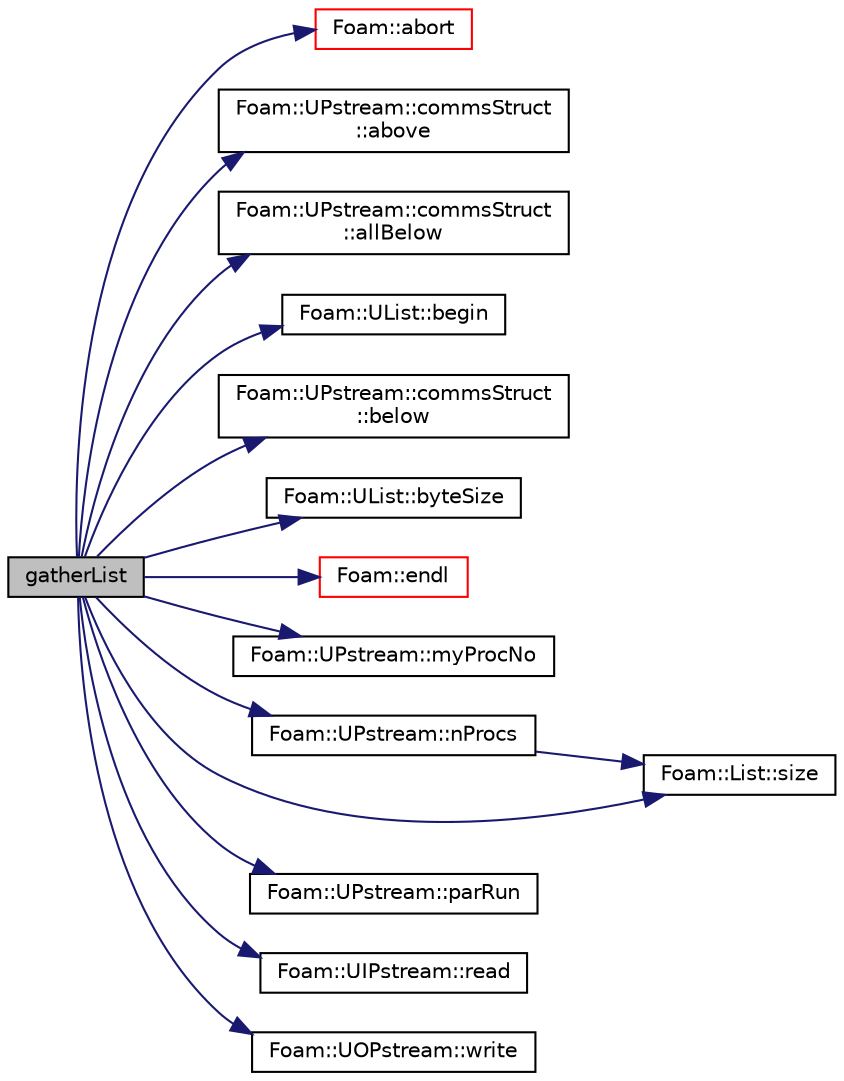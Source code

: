 digraph "gatherList"
{
  bgcolor="transparent";
  edge [fontname="Helvetica",fontsize="10",labelfontname="Helvetica",labelfontsize="10"];
  node [fontname="Helvetica",fontsize="10",shape=record];
  rankdir="LR";
  Node3855 [label="gatherList",height=0.2,width=0.4,color="black", fillcolor="grey75", style="filled", fontcolor="black"];
  Node3855 -> Node3856 [color="midnightblue",fontsize="10",style="solid",fontname="Helvetica"];
  Node3856 [label="Foam::abort",height=0.2,width=0.4,color="red",URL="$a21851.html#a447107a607d03e417307c203fa5fb44b"];
  Node3855 -> Node3901 [color="midnightblue",fontsize="10",style="solid",fontname="Helvetica"];
  Node3901 [label="Foam::UPstream::commsStruct\l::above",height=0.2,width=0.4,color="black",URL="$a27381.html#a553c64427f0c4f6000d961214723c14f"];
  Node3855 -> Node3902 [color="midnightblue",fontsize="10",style="solid",fontname="Helvetica"];
  Node3902 [label="Foam::UPstream::commsStruct\l::allBelow",height=0.2,width=0.4,color="black",URL="$a27381.html#af16c6bc0ae1fbe7ff943131d8346cda9"];
  Node3855 -> Node3903 [color="midnightblue",fontsize="10",style="solid",fontname="Helvetica"];
  Node3903 [label="Foam::UList::begin",height=0.2,width=0.4,color="black",URL="$a26837.html#a8a0643ef7f391465066f7f07d45ce934",tooltip="Return an iterator to begin traversing the UList. "];
  Node3855 -> Node3904 [color="midnightblue",fontsize="10",style="solid",fontname="Helvetica"];
  Node3904 [label="Foam::UPstream::commsStruct\l::below",height=0.2,width=0.4,color="black",URL="$a27381.html#afd4ae114527b9c925ffff2c2fe1341dd"];
  Node3855 -> Node3905 [color="midnightblue",fontsize="10",style="solid",fontname="Helvetica"];
  Node3905 [label="Foam::UList::byteSize",height=0.2,width=0.4,color="black",URL="$a26837.html#aa36dfadb2f396fa2a5d2827775598eae",tooltip="Return the binary size in number of characters of the UList. "];
  Node3855 -> Node3863 [color="midnightblue",fontsize="10",style="solid",fontname="Helvetica"];
  Node3863 [label="Foam::endl",height=0.2,width=0.4,color="red",URL="$a21851.html#a2db8fe02a0d3909e9351bb4275b23ce4",tooltip="Add newline and flush stream. "];
  Node3855 -> Node3906 [color="midnightblue",fontsize="10",style="solid",fontname="Helvetica"];
  Node3906 [label="Foam::UPstream::myProcNo",height=0.2,width=0.4,color="black",URL="$a27377.html#afc74d89573de32a3032c916f8cdd1733",tooltip="Number of this process (starting from masterNo() = 0) "];
  Node3855 -> Node3907 [color="midnightblue",fontsize="10",style="solid",fontname="Helvetica"];
  Node3907 [label="Foam::UPstream::nProcs",height=0.2,width=0.4,color="black",URL="$a27377.html#aada0e04d8127eda8ee95be0772754a4f",tooltip="Number of processes in parallel run. "];
  Node3907 -> Node3908 [color="midnightblue",fontsize="10",style="solid",fontname="Helvetica"];
  Node3908 [label="Foam::List::size",height=0.2,width=0.4,color="black",URL="$a26833.html#a8a5f6fa29bd4b500caf186f60245b384",tooltip="Override size to be inconsistent with allocated storage. "];
  Node3855 -> Node3882 [color="midnightblue",fontsize="10",style="solid",fontname="Helvetica"];
  Node3882 [label="Foam::UPstream::parRun",height=0.2,width=0.4,color="black",URL="$a27377.html#adbb27f04b5705440fb8b09f278059011",tooltip="Is this a parallel run? "];
  Node3855 -> Node3909 [color="midnightblue",fontsize="10",style="solid",fontname="Helvetica"];
  Node3909 [label="Foam::UIPstream::read",height=0.2,width=0.4,color="black",URL="$a27365.html#a732980587e5b9c409ae433d73ca8698e",tooltip="Read into given buffer from given processor and return the. "];
  Node3855 -> Node3908 [color="midnightblue",fontsize="10",style="solid",fontname="Helvetica"];
  Node3855 -> Node3910 [color="midnightblue",fontsize="10",style="solid",fontname="Helvetica"];
  Node3910 [label="Foam::UOPstream::write",height=0.2,width=0.4,color="black",URL="$a27369.html#a0efefd773fa79fc3b687978f9e1ee9ba",tooltip="Write given buffer to given processor. "];
}
